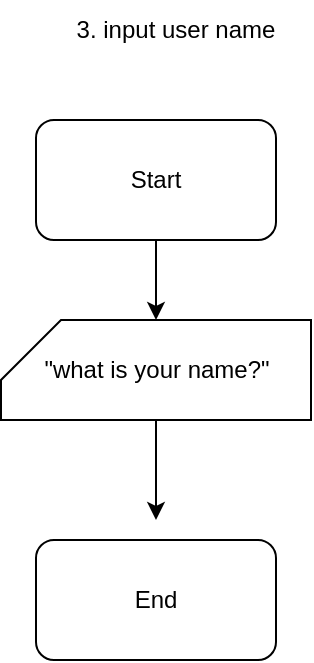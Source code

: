 <mxfile version="24.6.3" type="device">
  <diagram name="Page-1" id="zCJOOwEvWnlqeo-MKQPp">
    <mxGraphModel dx="407" dy="441" grid="1" gridSize="10" guides="1" tooltips="1" connect="1" arrows="1" fold="1" page="1" pageScale="1" pageWidth="850" pageHeight="1100" math="0" shadow="0">
      <root>
        <mxCell id="0" />
        <mxCell id="1" parent="0" />
        <mxCell id="24lvV09j2VHUAjs1KWGv-12" style="edgeStyle=orthogonalEdgeStyle;rounded=0;orthogonalLoop=1;jettySize=auto;html=1;" edge="1" parent="1" source="24lvV09j2VHUAjs1KWGv-13">
          <mxGeometry relative="1" as="geometry">
            <mxPoint x="100" y="290" as="targetPoint" />
          </mxGeometry>
        </mxCell>
        <mxCell id="24lvV09j2VHUAjs1KWGv-1" value="Start" style="rounded=1;whiteSpace=wrap;html=1;" vertex="1" parent="1">
          <mxGeometry x="40" y="90" width="120" height="60" as="geometry" />
        </mxCell>
        <mxCell id="24lvV09j2VHUAjs1KWGv-2" value="End" style="rounded=1;whiteSpace=wrap;html=1;" vertex="1" parent="1">
          <mxGeometry x="40" y="300" width="120" height="60" as="geometry" />
        </mxCell>
        <mxCell id="24lvV09j2VHUAjs1KWGv-7" value="3. input user name" style="text;html=1;align=center;verticalAlign=middle;whiteSpace=wrap;rounded=0;" vertex="1" parent="1">
          <mxGeometry x="55" y="30" width="110" height="30" as="geometry" />
        </mxCell>
        <mxCell id="24lvV09j2VHUAjs1KWGv-14" value="" style="edgeStyle=orthogonalEdgeStyle;rounded=0;orthogonalLoop=1;jettySize=auto;html=1;" edge="1" parent="1" source="24lvV09j2VHUAjs1KWGv-1" target="24lvV09j2VHUAjs1KWGv-13">
          <mxGeometry relative="1" as="geometry">
            <mxPoint x="100" y="290" as="targetPoint" />
            <mxPoint x="100" y="150" as="sourcePoint" />
          </mxGeometry>
        </mxCell>
        <mxCell id="24lvV09j2VHUAjs1KWGv-13" value="&quot;what is your name?&quot;" style="shape=card;whiteSpace=wrap;html=1;" vertex="1" parent="1">
          <mxGeometry x="22.5" y="190" width="155" height="50" as="geometry" />
        </mxCell>
      </root>
    </mxGraphModel>
  </diagram>
</mxfile>
